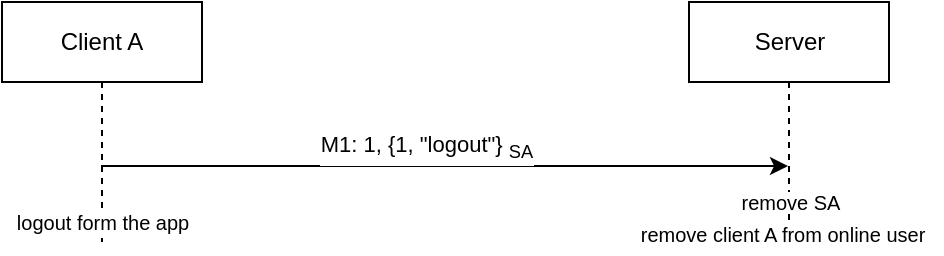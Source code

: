 <mxfile version="14.8.0" type="github">
  <diagram id="6ir-iUJybDonLYdV4ZPh" name="Page-1">
    <mxGraphModel dx="868" dy="460" grid="1" gridSize="10" guides="1" tooltips="1" connect="1" arrows="1" fold="1" page="1" pageScale="1" pageWidth="827" pageHeight="1169" math="0" shadow="0">
      <root>
        <mxCell id="0" />
        <mxCell id="1" parent="0" />
        <mxCell id="FarxpKgZHKkkfBqwm3aO-5" value="Client A" style="shape=umlLifeline;perimeter=lifelinePerimeter;whiteSpace=wrap;html=1;container=1;collapsible=0;recursiveResize=0;outlineConnect=0;" parent="1" vertex="1">
          <mxGeometry x="20" y="30" width="100" height="120" as="geometry" />
        </mxCell>
        <mxCell id="eP_eM6IWY2FScYJMLibp-1" value="&lt;font style=&quot;font-size: 10px ; background-color: rgb(255 , 255 , 255)&quot;&gt;logout form the app&lt;/font&gt;" style="text;html=1;align=center;verticalAlign=middle;resizable=0;points=[];autosize=1;strokeColor=none;" vertex="1" parent="FarxpKgZHKkkfBqwm3aO-5">
          <mxGeometry y="100" width="100" height="20" as="geometry" />
        </mxCell>
        <mxCell id="FarxpKgZHKkkfBqwm3aO-7" value="Server" style="shape=umlLifeline;perimeter=lifelinePerimeter;whiteSpace=wrap;html=1;container=1;collapsible=0;recursiveResize=0;outlineConnect=0;" parent="1" vertex="1">
          <mxGeometry x="363.5" y="30" width="100" height="120" as="geometry" />
        </mxCell>
        <mxCell id="ew0XSLaMeLpF_alBr4-t-2" value="" style="endArrow=classic;html=1;" parent="1" edge="1">
          <mxGeometry width="50" height="50" relative="1" as="geometry">
            <mxPoint x="69.5" y="112" as="sourcePoint" />
            <mxPoint x="413" y="112" as="targetPoint" />
          </mxGeometry>
        </mxCell>
        <mxCell id="ew0XSLaMeLpF_alBr4-t-9" value="M1: 1, {1, &quot;logout&quot;} &lt;sub&gt;SA&lt;/sub&gt;" style="edgeLabel;html=1;align=center;verticalAlign=middle;resizable=0;points=[];" parent="ew0XSLaMeLpF_alBr4-t-2" vertex="1" connectable="0">
          <mxGeometry x="-0.06" y="-1" relative="1" as="geometry">
            <mxPoint x="1" y="-10" as="offset" />
          </mxGeometry>
        </mxCell>
        <mxCell id="eP_eM6IWY2FScYJMLibp-2" value="&lt;font style=&quot;font-size: 10px ; background-color: rgb(255 , 255 , 255)&quot;&gt;remove client A from online user&lt;/font&gt;" style="text;html=1;align=center;verticalAlign=middle;resizable=0;points=[];autosize=1;strokeColor=none;" vertex="1" parent="1">
          <mxGeometry x="330" y="136" width="160" height="20" as="geometry" />
        </mxCell>
        <mxCell id="eP_eM6IWY2FScYJMLibp-3" value="&lt;font style=&quot;font-size: 10px ; background-color: rgb(255 , 255 , 255)&quot;&gt;remove SA&lt;/font&gt;" style="text;html=1;align=center;verticalAlign=middle;resizable=0;points=[];autosize=1;strokeColor=none;" vertex="1" parent="1">
          <mxGeometry x="384" y="120" width="60" height="20" as="geometry" />
        </mxCell>
      </root>
    </mxGraphModel>
  </diagram>
</mxfile>
